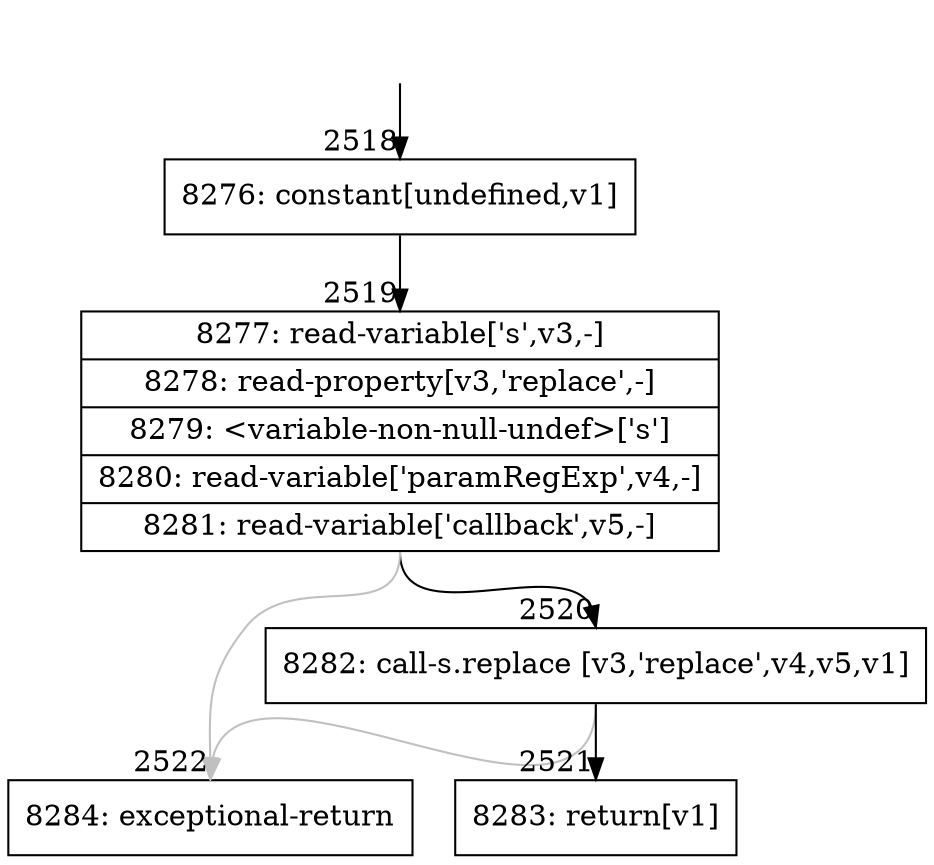 digraph {
rankdir="TD"
BB_entry200[shape=none,label=""];
BB_entry200 -> BB2518 [tailport=s, headport=n, headlabel="    2518"]
BB2518 [shape=record label="{8276: constant[undefined,v1]}" ] 
BB2518 -> BB2519 [tailport=s, headport=n, headlabel="      2519"]
BB2519 [shape=record label="{8277: read-variable['s',v3,-]|8278: read-property[v3,'replace',-]|8279: \<variable-non-null-undef\>['s']|8280: read-variable['paramRegExp',v4,-]|8281: read-variable['callback',v5,-]}" ] 
BB2519 -> BB2520 [tailport=s, headport=n, headlabel="      2520"]
BB2519 -> BB2522 [tailport=s, headport=n, color=gray, headlabel="      2522"]
BB2520 [shape=record label="{8282: call-s.replace [v3,'replace',v4,v5,v1]}" ] 
BB2520 -> BB2521 [tailport=s, headport=n, headlabel="      2521"]
BB2520 -> BB2522 [tailport=s, headport=n, color=gray]
BB2521 [shape=record label="{8283: return[v1]}" ] 
BB2522 [shape=record label="{8284: exceptional-return}" ] 
//#$~ 2229
}
